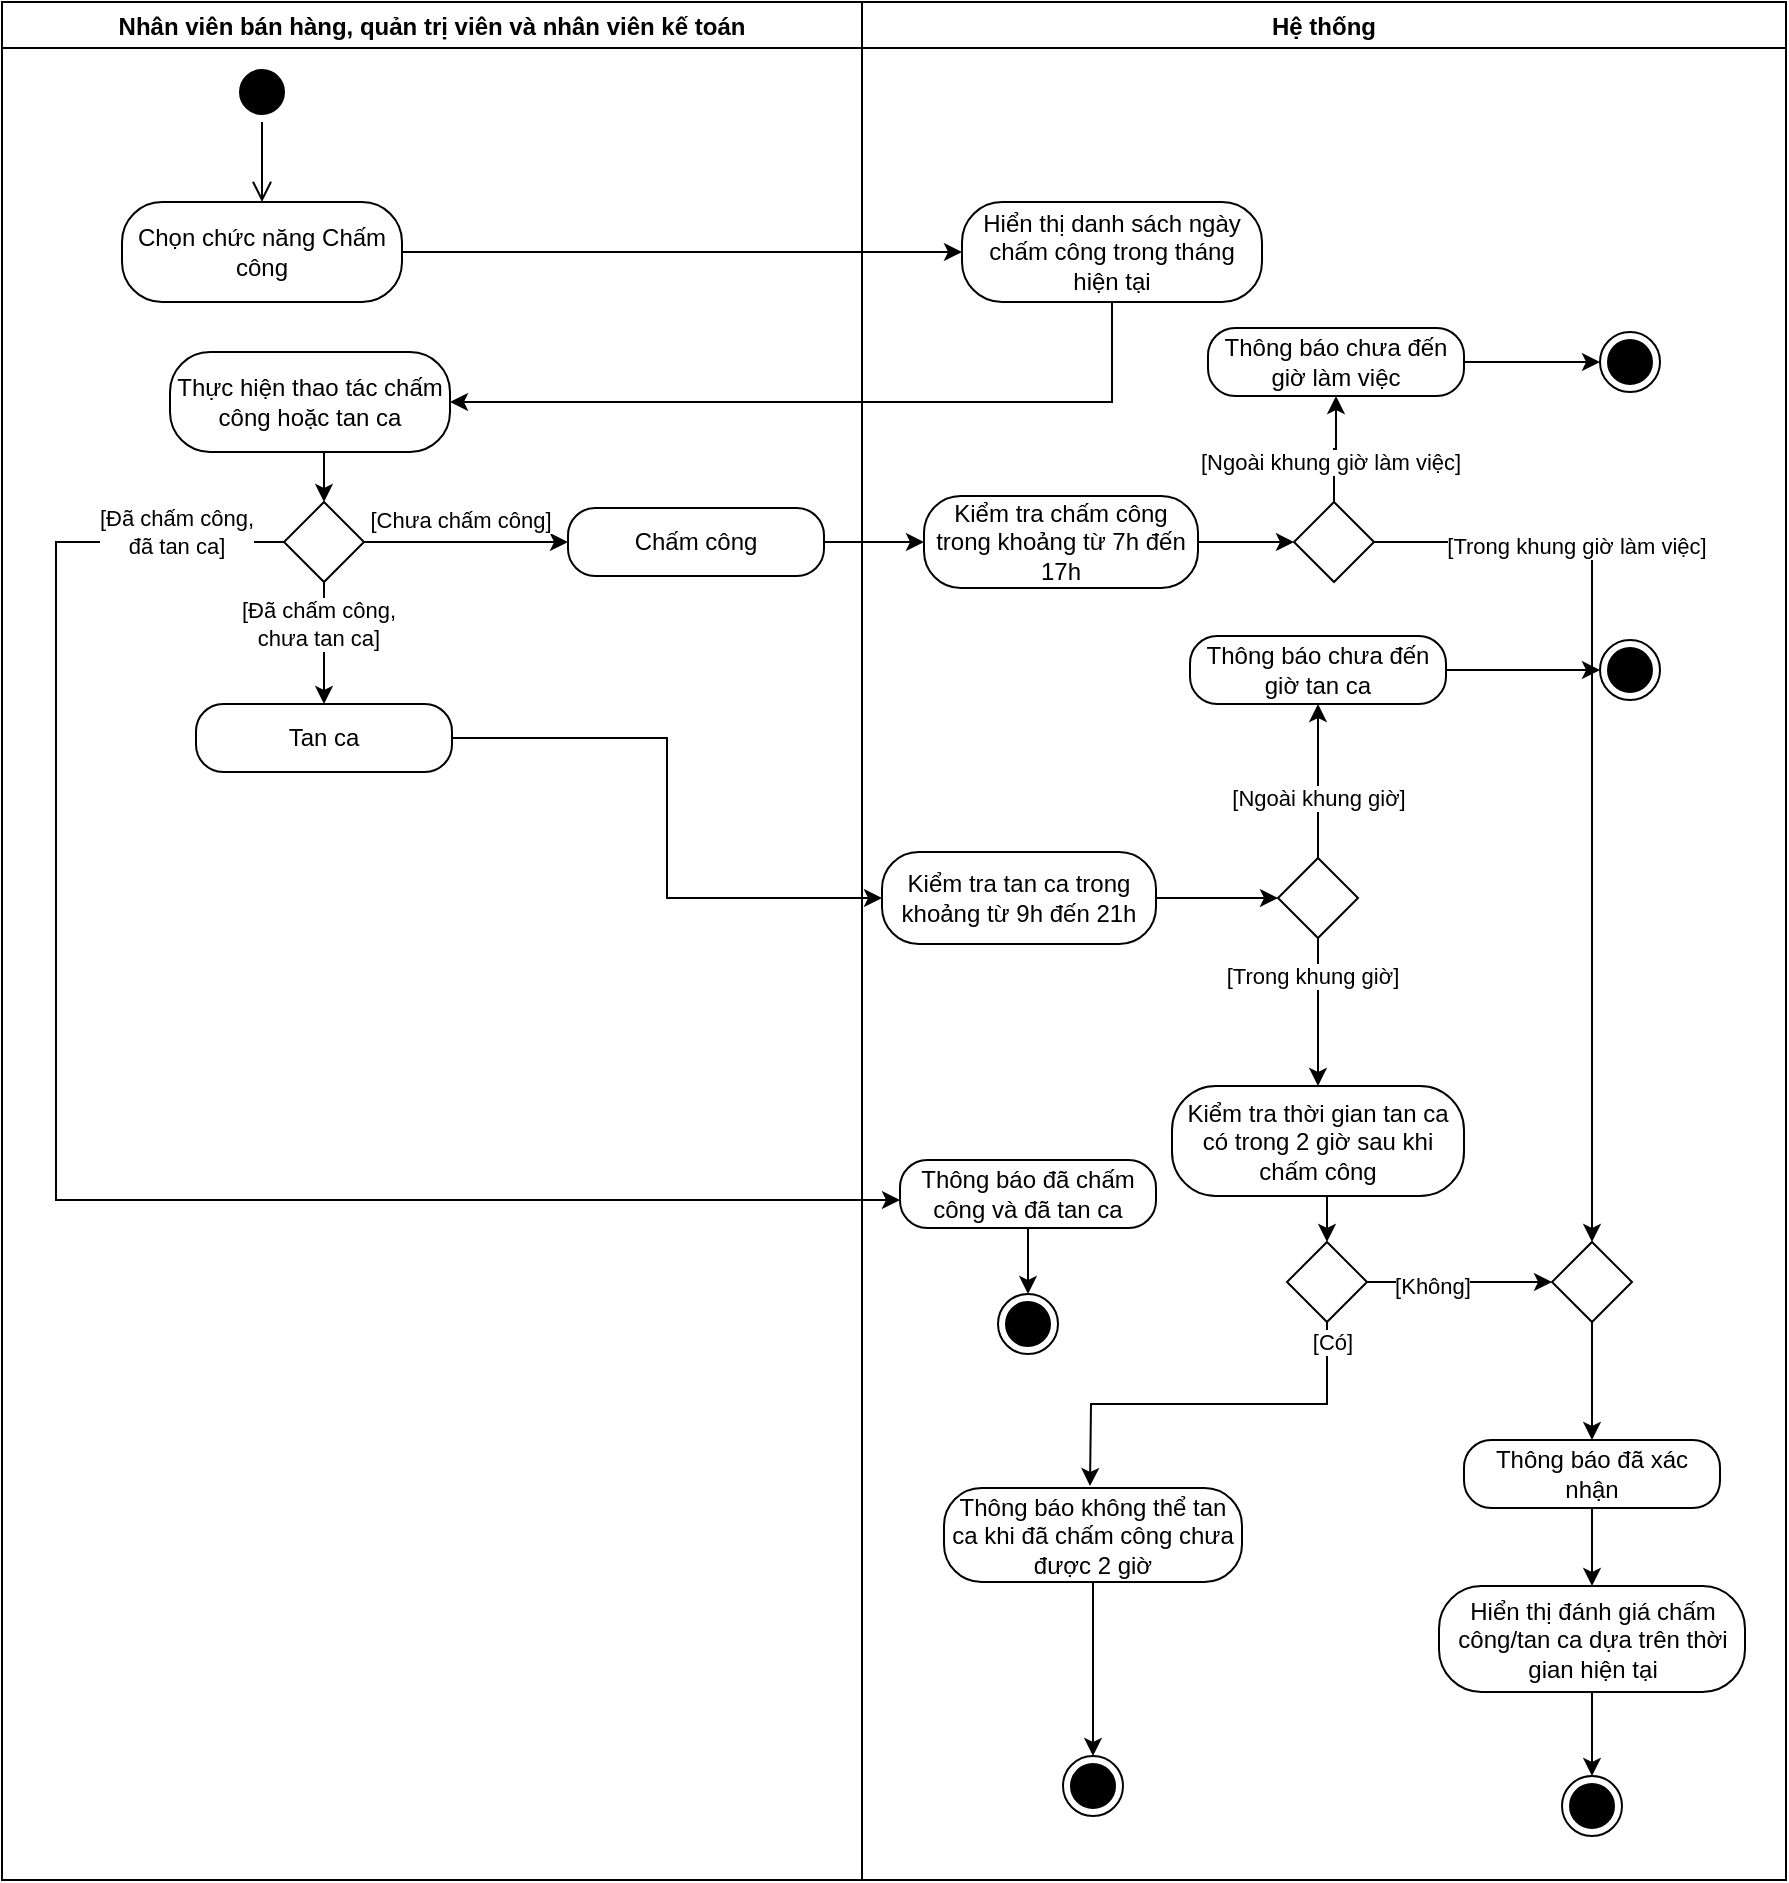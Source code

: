 <mxfile version="26.0.16">
  <diagram name="Page-1" id="WLx87G6Q1RGrDPWQTbnl">
    <mxGraphModel dx="1450" dy="621" grid="0" gridSize="10" guides="1" tooltips="1" connect="1" arrows="1" fold="1" page="0" pageScale="1" pageWidth="2000" pageHeight="2000" math="0" shadow="0">
      <root>
        <mxCell id="0" />
        <mxCell id="1" parent="0" />
        <mxCell id="rQAHBwpj3MYDKfHqLO_I-1" value="Hệ thống" style="swimlane;startSize=23;" parent="1" vertex="1">
          <mxGeometry x="400" y="190" width="462" height="939" as="geometry" />
        </mxCell>
        <mxCell id="rQAHBwpj3MYDKfHqLO_I-2" value="Hiển thị danh sách ngày chấm công trong tháng hiện tại" style="rounded=1;whiteSpace=wrap;html=1;arcSize=40;fontColor=#000000;fillColor=#FFFFFF;strokeColor=#000000;" parent="rQAHBwpj3MYDKfHqLO_I-1" vertex="1">
          <mxGeometry x="50" y="100" width="150" height="50" as="geometry" />
        </mxCell>
        <mxCell id="o7i-bxmgnYweoTYeIlJG-6" value="" style="edgeStyle=orthogonalEdgeStyle;rounded=0;orthogonalLoop=1;jettySize=auto;html=1;" parent="rQAHBwpj3MYDKfHqLO_I-1" source="rQAHBwpj3MYDKfHqLO_I-3" target="o7i-bxmgnYweoTYeIlJG-4" edge="1">
          <mxGeometry relative="1" as="geometry" />
        </mxCell>
        <mxCell id="rQAHBwpj3MYDKfHqLO_I-3" value="Kiểm tra chấm công trong khoảng từ 7h đến 17h" style="rounded=1;whiteSpace=wrap;html=1;arcSize=40;fontColor=#000000;fillColor=#FFFFFF;strokeColor=#000000;" parent="rQAHBwpj3MYDKfHqLO_I-1" vertex="1">
          <mxGeometry x="31" y="247" width="137" height="46" as="geometry" />
        </mxCell>
        <mxCell id="o7i-bxmgnYweoTYeIlJG-8" style="edgeStyle=orthogonalEdgeStyle;rounded=0;orthogonalLoop=1;jettySize=auto;html=1;exitX=1;exitY=0.5;exitDx=0;exitDy=0;entryX=0.5;entryY=0;entryDx=0;entryDy=0;" parent="rQAHBwpj3MYDKfHqLO_I-1" source="o7i-bxmgnYweoTYeIlJG-4" target="o7i-bxmgnYweoTYeIlJG-18" edge="1">
          <mxGeometry relative="1" as="geometry">
            <mxPoint x="349" y="588" as="targetPoint" />
            <Array as="points">
              <mxPoint x="365" y="270" />
            </Array>
          </mxGeometry>
        </mxCell>
        <mxCell id="o7i-bxmgnYweoTYeIlJG-15" value="[Trong khung giờ làm việc]" style="edgeLabel;html=1;align=center;verticalAlign=middle;resizable=0;points=[];" parent="o7i-bxmgnYweoTYeIlJG-8" vertex="1" connectable="0">
          <mxGeometry x="-0.561" y="-2" relative="1" as="geometry">
            <mxPoint as="offset" />
          </mxGeometry>
        </mxCell>
        <mxCell id="o7i-bxmgnYweoTYeIlJG-13" value="" style="edgeStyle=orthogonalEdgeStyle;rounded=0;orthogonalLoop=1;jettySize=auto;html=1;" parent="rQAHBwpj3MYDKfHqLO_I-1" source="o7i-bxmgnYweoTYeIlJG-4" target="o7i-bxmgnYweoTYeIlJG-10" edge="1">
          <mxGeometry relative="1" as="geometry" />
        </mxCell>
        <mxCell id="o7i-bxmgnYweoTYeIlJG-14" value="[Ngoài khung giờ làm việc]" style="edgeLabel;html=1;align=center;verticalAlign=middle;resizable=0;points=[];" parent="o7i-bxmgnYweoTYeIlJG-13" vertex="1" connectable="0">
          <mxGeometry x="-0.24" y="2" relative="1" as="geometry">
            <mxPoint as="offset" />
          </mxGeometry>
        </mxCell>
        <mxCell id="o7i-bxmgnYweoTYeIlJG-4" value="" style="rhombus;whiteSpace=wrap;html=1;" parent="rQAHBwpj3MYDKfHqLO_I-1" vertex="1">
          <mxGeometry x="216" y="250" width="40" height="40" as="geometry" />
        </mxCell>
        <mxCell id="o7i-bxmgnYweoTYeIlJG-12" value="" style="edgeStyle=orthogonalEdgeStyle;rounded=0;orthogonalLoop=1;jettySize=auto;html=1;" parent="rQAHBwpj3MYDKfHqLO_I-1" source="o7i-bxmgnYweoTYeIlJG-10" target="o7i-bxmgnYweoTYeIlJG-11" edge="1">
          <mxGeometry relative="1" as="geometry" />
        </mxCell>
        <mxCell id="o7i-bxmgnYweoTYeIlJG-10" value="Thông báo chưa đến giờ làm việc" style="rounded=1;whiteSpace=wrap;html=1;arcSize=40;fontColor=#000000;fillColor=#FFFFFF;strokeColor=#000000;" parent="rQAHBwpj3MYDKfHqLO_I-1" vertex="1">
          <mxGeometry x="173" y="163" width="128" height="34" as="geometry" />
        </mxCell>
        <mxCell id="o7i-bxmgnYweoTYeIlJG-11" value="" style="ellipse;html=1;shape=endState;fillColor=#000000;strokeColor=#000000;fontSize=16;" parent="rQAHBwpj3MYDKfHqLO_I-1" vertex="1">
          <mxGeometry x="369" y="165" width="30" height="30" as="geometry" />
        </mxCell>
        <mxCell id="o7i-bxmgnYweoTYeIlJG-24" style="edgeStyle=orthogonalEdgeStyle;rounded=0;orthogonalLoop=1;jettySize=auto;html=1;exitX=0.5;exitY=1;exitDx=0;exitDy=0;entryX=0.5;entryY=0;entryDx=0;entryDy=0;" parent="rQAHBwpj3MYDKfHqLO_I-1" source="o7i-bxmgnYweoTYeIlJG-16" target="A7glx0_0tclXa0ERv6e9-9" edge="1">
          <mxGeometry relative="1" as="geometry">
            <mxPoint x="232" y="544" as="targetPoint" />
          </mxGeometry>
        </mxCell>
        <mxCell id="o7i-bxmgnYweoTYeIlJG-27" value="[Trong khung giờ]" style="edgeLabel;html=1;align=center;verticalAlign=middle;resizable=0;points=[];" parent="o7i-bxmgnYweoTYeIlJG-24" vertex="1" connectable="0">
          <mxGeometry x="-0.492" y="-3" relative="1" as="geometry">
            <mxPoint as="offset" />
          </mxGeometry>
        </mxCell>
        <mxCell id="o7i-bxmgnYweoTYeIlJG-25" value="" style="edgeStyle=orthogonalEdgeStyle;rounded=0;orthogonalLoop=1;jettySize=auto;html=1;" parent="rQAHBwpj3MYDKfHqLO_I-1" source="o7i-bxmgnYweoTYeIlJG-16" target="o7i-bxmgnYweoTYeIlJG-19" edge="1">
          <mxGeometry relative="1" as="geometry" />
        </mxCell>
        <mxCell id="o7i-bxmgnYweoTYeIlJG-26" value="[Ngoài khung giờ]" style="edgeLabel;html=1;align=center;verticalAlign=middle;resizable=0;points=[];" parent="o7i-bxmgnYweoTYeIlJG-25" vertex="1" connectable="0">
          <mxGeometry x="-0.219" relative="1" as="geometry">
            <mxPoint as="offset" />
          </mxGeometry>
        </mxCell>
        <mxCell id="o7i-bxmgnYweoTYeIlJG-16" value="" style="rhombus;whiteSpace=wrap;html=1;" parent="rQAHBwpj3MYDKfHqLO_I-1" vertex="1">
          <mxGeometry x="208" y="428" width="40" height="40" as="geometry" />
        </mxCell>
        <mxCell id="rQAHBwpj3MYDKfHqLO_I-22" value="&lt;span style=&quot;color: rgba(0, 0, 0, 0); font-family: monospace; font-size: 0px; text-align: start;&quot;&gt;%3CmxGraphModel%3E%3Croot%3E%3CmxCell%20id%3D%220%22%2F%3E%3CmxCell%20id%3D%221%22%20parent%3D%220%22%2F%3E%3CmxCell%20id%3D%222%22%20value%3D%22Tan%20ca%22%20style%3D%22rounded%3D1%3BwhiteSpace%3Dwrap%3Bhtml%3D1%3BarcSize%3D40%3BfontColor%3D%23000000%3BfillColor%3D%23FFFFFF%3BstrokeColor%3D%23000000%3B%22%20vertex%3D%221%22%20parent%3D%221%22%3E%3CmxGeometry%20x%3D%2267%22%20y%3D%22541%22%20width%3D%22128%22%20height%3D%2234%22%20as%3D%22geometry%22%2F%3E%3C%2FmxCell%3E%3C%2Froot%3E%3C%2FmxGraphModel%3E&lt;/span&gt;" style="ellipse;html=1;shape=endState;fillColor=#000000;strokeColor=#000000;fontSize=16;" parent="rQAHBwpj3MYDKfHqLO_I-1" vertex="1">
          <mxGeometry x="350" y="887" width="30" height="30" as="geometry" />
        </mxCell>
        <mxCell id="o7i-bxmgnYweoTYeIlJG-23" value="" style="edgeStyle=orthogonalEdgeStyle;rounded=0;orthogonalLoop=1;jettySize=auto;html=1;" parent="rQAHBwpj3MYDKfHqLO_I-1" source="o7i-bxmgnYweoTYeIlJG-17" target="o7i-bxmgnYweoTYeIlJG-16" edge="1">
          <mxGeometry relative="1" as="geometry" />
        </mxCell>
        <mxCell id="o7i-bxmgnYweoTYeIlJG-17" value="Kiểm tra tan ca trong khoảng từ 9h đến 21h" style="rounded=1;whiteSpace=wrap;html=1;arcSize=40;fontColor=#000000;fillColor=#FFFFFF;strokeColor=#000000;" parent="rQAHBwpj3MYDKfHqLO_I-1" vertex="1">
          <mxGeometry x="10" y="425" width="137" height="46" as="geometry" />
        </mxCell>
        <mxCell id="A7glx0_0tclXa0ERv6e9-23" style="edgeStyle=orthogonalEdgeStyle;rounded=0;orthogonalLoop=1;jettySize=auto;html=1;exitX=0.5;exitY=1;exitDx=0;exitDy=0;entryX=0.5;entryY=0;entryDx=0;entryDy=0;" edge="1" parent="rQAHBwpj3MYDKfHqLO_I-1" source="o7i-bxmgnYweoTYeIlJG-18" target="A7glx0_0tclXa0ERv6e9-22">
          <mxGeometry relative="1" as="geometry" />
        </mxCell>
        <mxCell id="o7i-bxmgnYweoTYeIlJG-18" value="" style="rhombus;whiteSpace=wrap;html=1;" parent="rQAHBwpj3MYDKfHqLO_I-1" vertex="1">
          <mxGeometry x="345" y="620" width="40" height="40" as="geometry" />
        </mxCell>
        <mxCell id="o7i-bxmgnYweoTYeIlJG-22" value="" style="edgeStyle=orthogonalEdgeStyle;rounded=0;orthogonalLoop=1;jettySize=auto;html=1;" parent="rQAHBwpj3MYDKfHqLO_I-1" source="o7i-bxmgnYweoTYeIlJG-19" target="o7i-bxmgnYweoTYeIlJG-20" edge="1">
          <mxGeometry relative="1" as="geometry" />
        </mxCell>
        <mxCell id="o7i-bxmgnYweoTYeIlJG-19" value="Thông báo chưa đến giờ tan ca" style="rounded=1;whiteSpace=wrap;html=1;arcSize=40;fontColor=#000000;fillColor=#FFFFFF;strokeColor=#000000;" parent="rQAHBwpj3MYDKfHqLO_I-1" vertex="1">
          <mxGeometry x="164" y="317" width="128" height="34" as="geometry" />
        </mxCell>
        <mxCell id="o7i-bxmgnYweoTYeIlJG-20" value="" style="ellipse;html=1;shape=endState;fillColor=#000000;strokeColor=#000000;fontSize=16;" parent="rQAHBwpj3MYDKfHqLO_I-1" vertex="1">
          <mxGeometry x="369" y="319" width="30" height="30" as="geometry" />
        </mxCell>
        <mxCell id="A7glx0_0tclXa0ERv6e9-20" style="edgeStyle=orthogonalEdgeStyle;rounded=0;orthogonalLoop=1;jettySize=auto;html=1;exitX=0.5;exitY=1;exitDx=0;exitDy=0;entryX=0.5;entryY=0;entryDx=0;entryDy=0;" edge="1" parent="rQAHBwpj3MYDKfHqLO_I-1" source="A7glx0_0tclXa0ERv6e9-9" target="A7glx0_0tclXa0ERv6e9-19">
          <mxGeometry relative="1" as="geometry" />
        </mxCell>
        <mxCell id="A7glx0_0tclXa0ERv6e9-9" value="Kiểm tra thời gian tan ca có trong 2 giờ sau khi chấm công" style="rounded=1;whiteSpace=wrap;html=1;arcSize=40;fontColor=#000000;fillColor=#FFFFFF;strokeColor=#000000;" vertex="1" parent="rQAHBwpj3MYDKfHqLO_I-1">
          <mxGeometry x="155" y="542" width="146" height="55" as="geometry" />
        </mxCell>
        <mxCell id="A7glx0_0tclXa0ERv6e9-17" value="" style="edgeStyle=orthogonalEdgeStyle;rounded=0;orthogonalLoop=1;jettySize=auto;html=1;" edge="1" parent="rQAHBwpj3MYDKfHqLO_I-1" source="A7glx0_0tclXa0ERv6e9-15" target="A7glx0_0tclXa0ERv6e9-16">
          <mxGeometry relative="1" as="geometry" />
        </mxCell>
        <mxCell id="A7glx0_0tclXa0ERv6e9-15" value="Thông báo đã chấm công và đã tan ca" style="rounded=1;whiteSpace=wrap;html=1;arcSize=40;fontColor=#000000;fillColor=#FFFFFF;strokeColor=#000000;" vertex="1" parent="rQAHBwpj3MYDKfHqLO_I-1">
          <mxGeometry x="19" y="579" width="128" height="34" as="geometry" />
        </mxCell>
        <mxCell id="A7glx0_0tclXa0ERv6e9-16" value="&lt;span style=&quot;color: rgba(0, 0, 0, 0); font-family: monospace; font-size: 0px; text-align: start;&quot;&gt;%3CmxGraphModel%3E%3Croot%3E%3CmxCell%20id%3D%220%22%2F%3E%3CmxCell%20id%3D%221%22%20parent%3D%220%22%2F%3E%3CmxCell%20id%3D%222%22%20value%3D%22Tan%20ca%22%20style%3D%22rounded%3D1%3BwhiteSpace%3Dwrap%3Bhtml%3D1%3BarcSize%3D40%3BfontColor%3D%23000000%3BfillColor%3D%23FFFFFF%3BstrokeColor%3D%23000000%3B%22%20vertex%3D%221%22%20parent%3D%221%22%3E%3CmxGeometry%20x%3D%2267%22%20y%3D%22541%22%20width%3D%22128%22%20height%3D%2234%22%20as%3D%22geometry%22%2F%3E%3C%2FmxCell%3E%3C%2Froot%3E%3C%2FmxGraphModel%3E&lt;/span&gt;" style="ellipse;html=1;shape=endState;fillColor=#000000;strokeColor=#000000;fontSize=16;" vertex="1" parent="rQAHBwpj3MYDKfHqLO_I-1">
          <mxGeometry x="68" y="646" width="30" height="30" as="geometry" />
        </mxCell>
        <mxCell id="A7glx0_0tclXa0ERv6e9-28" style="edgeStyle=orthogonalEdgeStyle;rounded=0;orthogonalLoop=1;jettySize=auto;html=1;exitX=1;exitY=0.5;exitDx=0;exitDy=0;entryX=0;entryY=0.5;entryDx=0;entryDy=0;" edge="1" parent="rQAHBwpj3MYDKfHqLO_I-1" source="A7glx0_0tclXa0ERv6e9-19" target="o7i-bxmgnYweoTYeIlJG-18">
          <mxGeometry relative="1" as="geometry" />
        </mxCell>
        <mxCell id="A7glx0_0tclXa0ERv6e9-29" value="[Không]" style="edgeLabel;html=1;align=center;verticalAlign=middle;resizable=0;points=[];" vertex="1" connectable="0" parent="A7glx0_0tclXa0ERv6e9-28">
          <mxGeometry x="-0.449" y="-3" relative="1" as="geometry">
            <mxPoint x="7" y="-1" as="offset" />
          </mxGeometry>
        </mxCell>
        <mxCell id="A7glx0_0tclXa0ERv6e9-30" style="edgeStyle=orthogonalEdgeStyle;rounded=0;orthogonalLoop=1;jettySize=auto;html=1;exitX=0.5;exitY=1;exitDx=0;exitDy=0;" edge="1" parent="rQAHBwpj3MYDKfHqLO_I-1" source="A7glx0_0tclXa0ERv6e9-19">
          <mxGeometry relative="1" as="geometry">
            <mxPoint x="114" y="742" as="targetPoint" />
          </mxGeometry>
        </mxCell>
        <mxCell id="A7glx0_0tclXa0ERv6e9-31" value="[Có]" style="edgeLabel;html=1;align=center;verticalAlign=middle;resizable=0;points=[];" vertex="1" connectable="0" parent="A7glx0_0tclXa0ERv6e9-30">
          <mxGeometry x="-0.899" y="2" relative="1" as="geometry">
            <mxPoint as="offset" />
          </mxGeometry>
        </mxCell>
        <mxCell id="A7glx0_0tclXa0ERv6e9-19" value="" style="rhombus;whiteSpace=wrap;html=1;" vertex="1" parent="rQAHBwpj3MYDKfHqLO_I-1">
          <mxGeometry x="212.5" y="620" width="40" height="40" as="geometry" />
        </mxCell>
        <mxCell id="A7glx0_0tclXa0ERv6e9-27" value="" style="edgeStyle=orthogonalEdgeStyle;rounded=0;orthogonalLoop=1;jettySize=auto;html=1;" edge="1" parent="rQAHBwpj3MYDKfHqLO_I-1" source="A7glx0_0tclXa0ERv6e9-22" target="A7glx0_0tclXa0ERv6e9-24">
          <mxGeometry relative="1" as="geometry" />
        </mxCell>
        <mxCell id="A7glx0_0tclXa0ERv6e9-22" value="Thông báo đã xác nhận" style="rounded=1;whiteSpace=wrap;html=1;arcSize=40;fontColor=#000000;fillColor=#FFFFFF;strokeColor=#000000;" vertex="1" parent="rQAHBwpj3MYDKfHqLO_I-1">
          <mxGeometry x="301" y="719" width="128" height="34" as="geometry" />
        </mxCell>
        <mxCell id="A7glx0_0tclXa0ERv6e9-26" value="" style="edgeStyle=orthogonalEdgeStyle;rounded=0;orthogonalLoop=1;jettySize=auto;html=1;" edge="1" parent="rQAHBwpj3MYDKfHqLO_I-1" source="A7glx0_0tclXa0ERv6e9-24" target="rQAHBwpj3MYDKfHqLO_I-22">
          <mxGeometry relative="1" as="geometry" />
        </mxCell>
        <mxCell id="A7glx0_0tclXa0ERv6e9-24" value="Hiển thị đánh giá chấm công/tan ca dựa trên thời gian hiện tại" style="rounded=1;whiteSpace=wrap;html=1;arcSize=40;fontColor=#000000;fillColor=#FFFFFF;strokeColor=#000000;" vertex="1" parent="rQAHBwpj3MYDKfHqLO_I-1">
          <mxGeometry x="288.5" y="792" width="153" height="53" as="geometry" />
        </mxCell>
        <mxCell id="A7glx0_0tclXa0ERv6e9-35" value="" style="edgeStyle=orthogonalEdgeStyle;rounded=0;orthogonalLoop=1;jettySize=auto;html=1;" edge="1" parent="rQAHBwpj3MYDKfHqLO_I-1" source="A7glx0_0tclXa0ERv6e9-32" target="A7glx0_0tclXa0ERv6e9-34">
          <mxGeometry relative="1" as="geometry" />
        </mxCell>
        <mxCell id="A7glx0_0tclXa0ERv6e9-32" value="Thông báo không thể tan ca khi đã chấm công chưa được 2 giờ" style="rounded=1;whiteSpace=wrap;html=1;arcSize=40;fontColor=#000000;fillColor=#FFFFFF;strokeColor=#000000;" vertex="1" parent="rQAHBwpj3MYDKfHqLO_I-1">
          <mxGeometry x="41" y="743" width="149" height="47" as="geometry" />
        </mxCell>
        <mxCell id="A7glx0_0tclXa0ERv6e9-34" value="&lt;span style=&quot;color: rgba(0, 0, 0, 0); font-family: monospace; font-size: 0px; text-align: start;&quot;&gt;%3CmxGraphModel%3E%3Croot%3E%3CmxCell%20id%3D%220%22%2F%3E%3CmxCell%20id%3D%221%22%20parent%3D%220%22%2F%3E%3CmxCell%20id%3D%222%22%20value%3D%22Tan%20ca%22%20style%3D%22rounded%3D1%3BwhiteSpace%3Dwrap%3Bhtml%3D1%3BarcSize%3D40%3BfontColor%3D%23000000%3BfillColor%3D%23FFFFFF%3BstrokeColor%3D%23000000%3B%22%20vertex%3D%221%22%20parent%3D%221%22%3E%3CmxGeometry%20x%3D%2267%22%20y%3D%22541%22%20width%3D%22128%22%20height%3D%2234%22%20as%3D%22geometry%22%2F%3E%3C%2FmxCell%3E%3C%2Froot%3E%3C%2FmxGraphModel%3E&lt;/span&gt;" style="ellipse;html=1;shape=endState;fillColor=#000000;strokeColor=#000000;fontSize=16;" vertex="1" parent="rQAHBwpj3MYDKfHqLO_I-1">
          <mxGeometry x="100.5" y="877" width="30" height="30" as="geometry" />
        </mxCell>
        <mxCell id="rQAHBwpj3MYDKfHqLO_I-10" value="Nhân viên bán hàng, quản trị viên và nhân viên kế toán" style="swimlane;startSize=23;" parent="1" vertex="1">
          <mxGeometry x="-30" y="190" width="430" height="939" as="geometry" />
        </mxCell>
        <mxCell id="rQAHBwpj3MYDKfHqLO_I-11" value="Chọn chức năng Chấm công" style="rounded=1;whiteSpace=wrap;html=1;arcSize=40;fontColor=#000000;fillColor=#FFFFFF;strokeColor=#000000;" parent="rQAHBwpj3MYDKfHqLO_I-10" vertex="1">
          <mxGeometry x="60" y="100" width="140" height="50" as="geometry" />
        </mxCell>
        <mxCell id="rQAHBwpj3MYDKfHqLO_I-12" value="" style="ellipse;html=1;shape=startState;fillColor=#000000;strokeColor=#000000;" parent="rQAHBwpj3MYDKfHqLO_I-10" vertex="1">
          <mxGeometry x="115" y="30" width="30" height="30" as="geometry" />
        </mxCell>
        <mxCell id="rQAHBwpj3MYDKfHqLO_I-13" value="" style="edgeStyle=orthogonalEdgeStyle;html=1;verticalAlign=bottom;endArrow=open;endSize=8;strokeColor=#000000;rounded=0;entryX=0.5;entryY=0;entryDx=0;entryDy=0;" parent="rQAHBwpj3MYDKfHqLO_I-10" source="rQAHBwpj3MYDKfHqLO_I-12" target="rQAHBwpj3MYDKfHqLO_I-11" edge="1">
          <mxGeometry relative="1" as="geometry">
            <mxPoint x="90" y="130" as="targetPoint" />
          </mxGeometry>
        </mxCell>
        <mxCell id="rQAHBwpj3MYDKfHqLO_I-33" style="edgeStyle=orthogonalEdgeStyle;rounded=0;orthogonalLoop=1;jettySize=auto;html=1;exitX=0.5;exitY=1;exitDx=0;exitDy=0;entryX=0.5;entryY=0;entryDx=0;entryDy=0;" parent="rQAHBwpj3MYDKfHqLO_I-10" source="rQAHBwpj3MYDKfHqLO_I-14" target="rQAHBwpj3MYDKfHqLO_I-32" edge="1">
          <mxGeometry relative="1" as="geometry" />
        </mxCell>
        <mxCell id="rQAHBwpj3MYDKfHqLO_I-14" value="Thực hiện thao tác chấm công hoặc tan ca" style="rounded=1;whiteSpace=wrap;html=1;arcSize=40;fontColor=#000000;fillColor=#FFFFFF;strokeColor=#000000;" parent="rQAHBwpj3MYDKfHqLO_I-10" vertex="1">
          <mxGeometry x="84" y="175" width="140" height="50" as="geometry" />
        </mxCell>
        <mxCell id="A7glx0_0tclXa0ERv6e9-3" style="edgeStyle=orthogonalEdgeStyle;rounded=0;orthogonalLoop=1;jettySize=auto;html=1;exitX=1;exitY=0.5;exitDx=0;exitDy=0;" edge="1" parent="rQAHBwpj3MYDKfHqLO_I-10" source="rQAHBwpj3MYDKfHqLO_I-32" target="A7glx0_0tclXa0ERv6e9-5">
          <mxGeometry relative="1" as="geometry">
            <mxPoint x="226.667" y="270.333" as="targetPoint" />
          </mxGeometry>
        </mxCell>
        <mxCell id="A7glx0_0tclXa0ERv6e9-11" value="[Chưa chấm công]" style="edgeLabel;html=1;align=center;verticalAlign=middle;resizable=0;points=[];" vertex="1" connectable="0" parent="A7glx0_0tclXa0ERv6e9-3">
          <mxGeometry x="-0.438" y="-2" relative="1" as="geometry">
            <mxPoint x="19" y="-13" as="offset" />
          </mxGeometry>
        </mxCell>
        <mxCell id="A7glx0_0tclXa0ERv6e9-4" style="edgeStyle=orthogonalEdgeStyle;rounded=0;orthogonalLoop=1;jettySize=auto;html=1;exitX=0.5;exitY=1;exitDx=0;exitDy=0;" edge="1" parent="rQAHBwpj3MYDKfHqLO_I-10" source="rQAHBwpj3MYDKfHqLO_I-32" target="A7glx0_0tclXa0ERv6e9-6">
          <mxGeometry relative="1" as="geometry">
            <mxPoint x="130" y="341.5" as="targetPoint" />
          </mxGeometry>
        </mxCell>
        <mxCell id="A7glx0_0tclXa0ERv6e9-10" value="[Đã chấm công,&lt;div&gt;chưa tan ca]&lt;/div&gt;" style="edgeLabel;html=1;align=center;verticalAlign=middle;resizable=0;points=[];" vertex="1" connectable="0" parent="A7glx0_0tclXa0ERv6e9-4">
          <mxGeometry x="-0.317" y="-3" relative="1" as="geometry">
            <mxPoint as="offset" />
          </mxGeometry>
        </mxCell>
        <mxCell id="rQAHBwpj3MYDKfHqLO_I-32" value="" style="rhombus;whiteSpace=wrap;html=1;" parent="rQAHBwpj3MYDKfHqLO_I-10" vertex="1">
          <mxGeometry x="141" y="250" width="40" height="40" as="geometry" />
        </mxCell>
        <mxCell id="A7glx0_0tclXa0ERv6e9-5" value="Chấm công" style="rounded=1;whiteSpace=wrap;html=1;arcSize=40;fontColor=#000000;fillColor=#FFFFFF;strokeColor=#000000;" vertex="1" parent="rQAHBwpj3MYDKfHqLO_I-10">
          <mxGeometry x="283" y="253" width="128" height="34" as="geometry" />
        </mxCell>
        <mxCell id="A7glx0_0tclXa0ERv6e9-6" value="Tan ca" style="rounded=1;whiteSpace=wrap;html=1;arcSize=40;fontColor=#000000;fillColor=#FFFFFF;strokeColor=#000000;" vertex="1" parent="rQAHBwpj3MYDKfHqLO_I-10">
          <mxGeometry x="97" y="351" width="128" height="34" as="geometry" />
        </mxCell>
        <mxCell id="rQAHBwpj3MYDKfHqLO_I-24" style="edgeStyle=orthogonalEdgeStyle;rounded=0;orthogonalLoop=1;jettySize=auto;html=1;exitX=1;exitY=0.5;exitDx=0;exitDy=0;" parent="1" source="rQAHBwpj3MYDKfHqLO_I-11" target="rQAHBwpj3MYDKfHqLO_I-2" edge="1">
          <mxGeometry relative="1" as="geometry" />
        </mxCell>
        <mxCell id="rQAHBwpj3MYDKfHqLO_I-27" style="edgeStyle=orthogonalEdgeStyle;rounded=0;orthogonalLoop=1;jettySize=auto;html=1;exitX=0.5;exitY=1;exitDx=0;exitDy=0;entryX=1;entryY=0.5;entryDx=0;entryDy=0;" parent="1" source="rQAHBwpj3MYDKfHqLO_I-2" target="rQAHBwpj3MYDKfHqLO_I-14" edge="1">
          <mxGeometry relative="1" as="geometry" />
        </mxCell>
        <mxCell id="A7glx0_0tclXa0ERv6e9-7" style="edgeStyle=orthogonalEdgeStyle;rounded=0;orthogonalLoop=1;jettySize=auto;html=1;exitX=1;exitY=0.5;exitDx=0;exitDy=0;entryX=0;entryY=0.5;entryDx=0;entryDy=0;" edge="1" parent="1" source="A7glx0_0tclXa0ERv6e9-5" target="rQAHBwpj3MYDKfHqLO_I-3">
          <mxGeometry relative="1" as="geometry" />
        </mxCell>
        <mxCell id="A7glx0_0tclXa0ERv6e9-8" style="edgeStyle=orthogonalEdgeStyle;rounded=0;orthogonalLoop=1;jettySize=auto;html=1;exitX=1;exitY=0.5;exitDx=0;exitDy=0;entryX=0;entryY=0.5;entryDx=0;entryDy=0;" edge="1" parent="1" source="A7glx0_0tclXa0ERv6e9-6" target="o7i-bxmgnYweoTYeIlJG-17">
          <mxGeometry relative="1" as="geometry" />
        </mxCell>
        <mxCell id="A7glx0_0tclXa0ERv6e9-12" style="edgeStyle=orthogonalEdgeStyle;rounded=0;orthogonalLoop=1;jettySize=auto;html=1;exitX=0;exitY=0.5;exitDx=0;exitDy=0;" edge="1" parent="1" source="rQAHBwpj3MYDKfHqLO_I-32" target="A7glx0_0tclXa0ERv6e9-15">
          <mxGeometry relative="1" as="geometry">
            <mxPoint x="7.667" y="671.5" as="targetPoint" />
            <Array as="points">
              <mxPoint x="-3" y="460" />
              <mxPoint x="-3" y="789" />
            </Array>
          </mxGeometry>
        </mxCell>
        <mxCell id="A7glx0_0tclXa0ERv6e9-14" value="[Đã chấm công,&lt;div&gt;đã tan ca]&lt;/div&gt;" style="edgeLabel;html=1;align=center;verticalAlign=middle;resizable=0;points=[];" vertex="1" connectable="0" parent="A7glx0_0tclXa0ERv6e9-12">
          <mxGeometry x="-0.673" y="-1" relative="1" as="geometry">
            <mxPoint x="61" y="-33" as="offset" />
          </mxGeometry>
        </mxCell>
      </root>
    </mxGraphModel>
  </diagram>
</mxfile>
